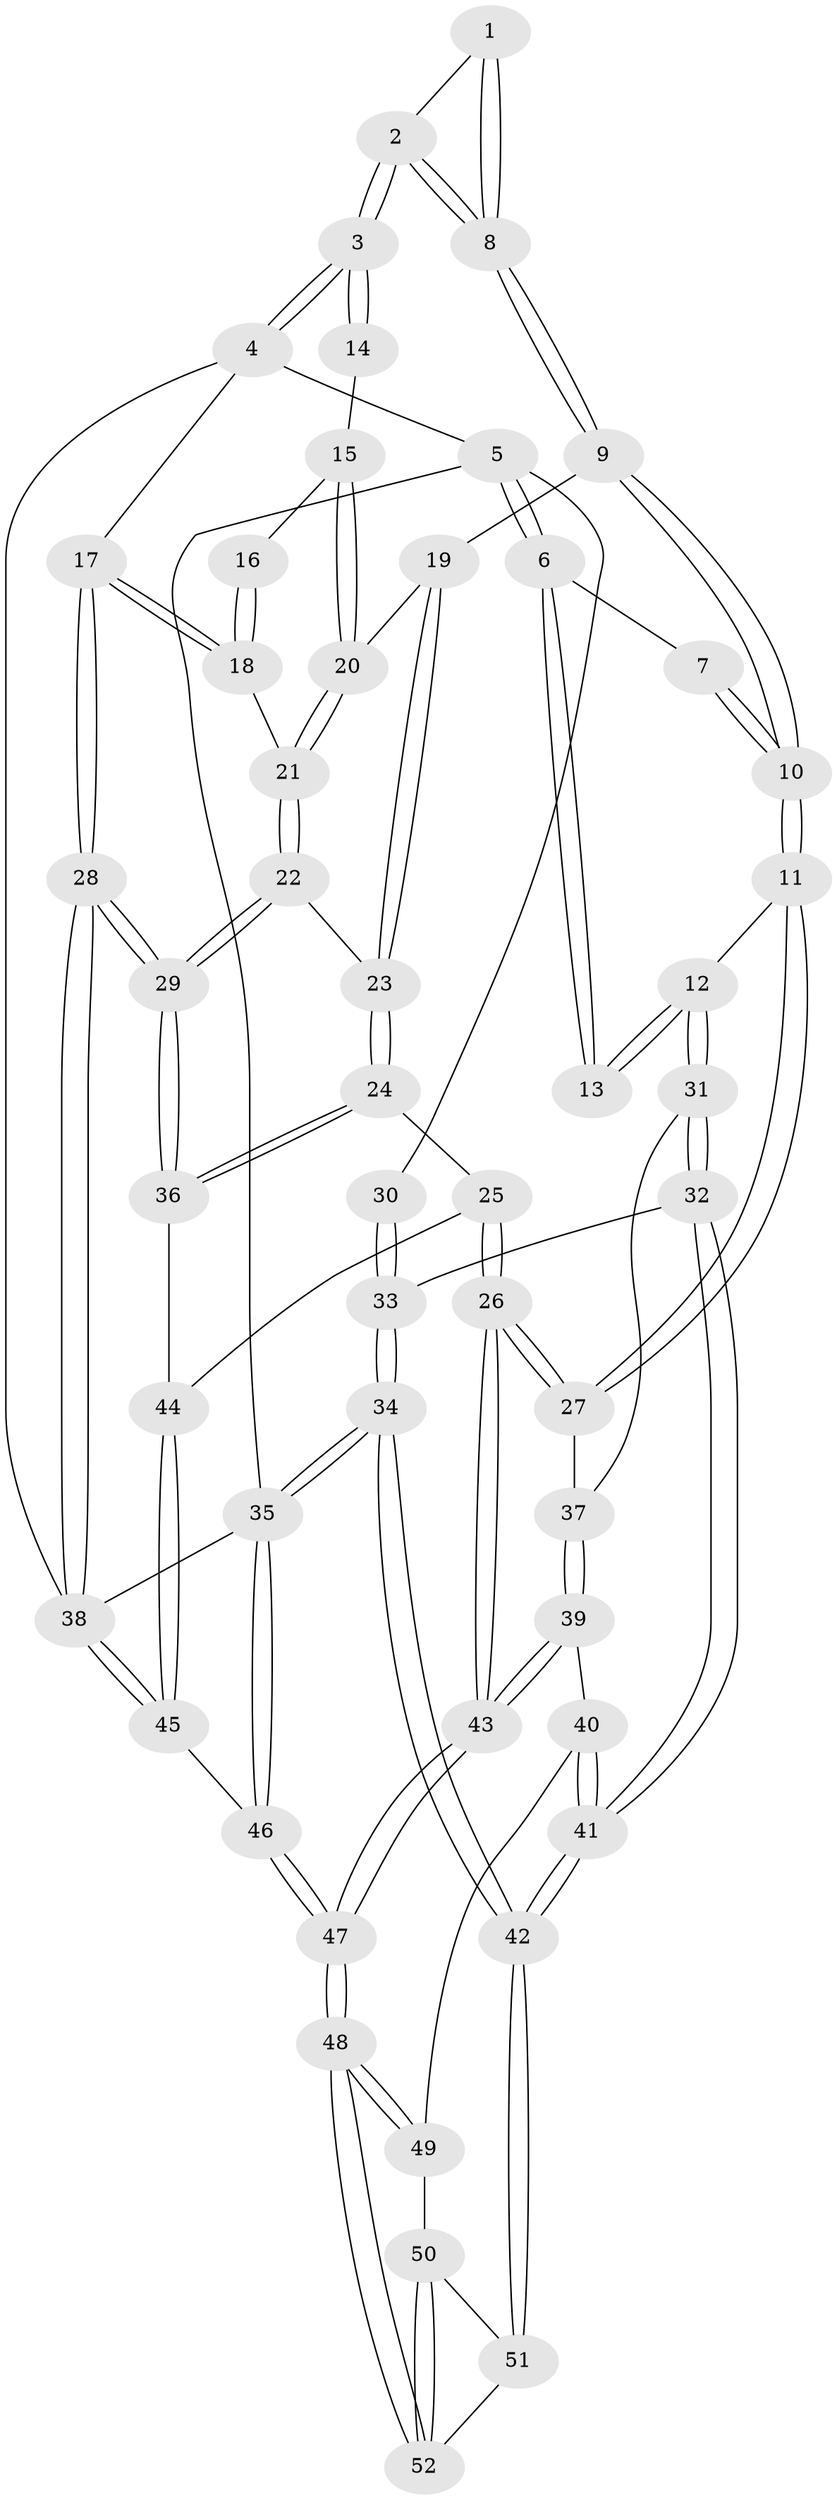 // coarse degree distribution, {3: 0.35, 4: 0.25, 2: 0.05, 7: 0.15, 6: 0.1, 5: 0.05, 1: 0.05}
// Generated by graph-tools (version 1.1) at 2025/04/03/04/25 22:04:37]
// undirected, 52 vertices, 127 edges
graph export_dot {
graph [start="1"]
  node [color=gray90,style=filled];
  1 [pos="+0.5707520456495053+0"];
  2 [pos="+1+0"];
  3 [pos="+1+0"];
  4 [pos="+1+0"];
  5 [pos="+0+0"];
  6 [pos="+0.3903178866230817+0"];
  7 [pos="+0.4896218576332039+0"];
  8 [pos="+0.6686478092759068+0.18979828123311757"];
  9 [pos="+0.6547714202776247+0.22387702520114103"];
  10 [pos="+0.5454557686436186+0.26166935334001434"];
  11 [pos="+0.5081005366558937+0.2901397639722889"];
  12 [pos="+0.3395758044291127+0.2497047649448426"];
  13 [pos="+0.33914815500318596+0.24895021232872916"];
  14 [pos="+1+0"];
  15 [pos="+0.83072223290078+0.22511904667066976"];
  16 [pos="+0.9140797945226802+0.264459522674812"];
  17 [pos="+1+0.23214182757125834"];
  18 [pos="+0.9676678121452607+0.3238553799093688"];
  19 [pos="+0.7137652740172227+0.24789325510442992"];
  20 [pos="+0.8186906154684127+0.22901422291135254"];
  21 [pos="+0.9218580326317697+0.3725062897665639"];
  22 [pos="+0.9147504876538807+0.38281058423972475"];
  23 [pos="+0.8239866075771325+0.40957532112805445"];
  24 [pos="+0.80214868598149+0.4790651944940684"];
  25 [pos="+0.668435453648184+0.5750273772516304"];
  26 [pos="+0.5785907681830195+0.5898102026522508"];
  27 [pos="+0.5425690417604987+0.49508494589008434"];
  28 [pos="+1+0.6860051080644656"];
  29 [pos="+1+0.6111051395503005"];
  30 [pos="+0+0"];
  31 [pos="+0.1302914664074756+0.4602238028007697"];
  32 [pos="+0.12689076008395847+0.46089192723834044"];
  33 [pos="+0+0.39418943849284865"];
  34 [pos="+0+1"];
  35 [pos="+0+1"];
  36 [pos="+0.990746780013858+0.597437129728024"];
  37 [pos="+0.21186131952848922+0.522487012426607"];
  38 [pos="+1+1"];
  39 [pos="+0.2996932331423177+0.6377551871793333"];
  40 [pos="+0.2476044037372956+0.7077416605789993"];
  41 [pos="+0.09906431983253415+0.7366488028669885"];
  42 [pos="+0.018152721230468398+0.879721824861828"];
  43 [pos="+0.533476275862601+0.7028749061853852"];
  44 [pos="+0.8110078235237979+0.6503460314293631"];
  45 [pos="+0.9030945470625228+1"];
  46 [pos="+0.577724912889452+0.9970965993023949"];
  47 [pos="+0.5454715609767643+0.9109225617048275"];
  48 [pos="+0.44703131871177537+0.8800642475733444"];
  49 [pos="+0.24920730418737957+0.7137590731132324"];
  50 [pos="+0.24996457589902116+0.7261109733265109"];
  51 [pos="+0.220357225911722+0.8393625378812234"];
  52 [pos="+0.3163655498261681+0.8472143589996299"];
  1 -- 2;
  1 -- 8;
  1 -- 8;
  2 -- 3;
  2 -- 3;
  2 -- 8;
  2 -- 8;
  3 -- 4;
  3 -- 4;
  3 -- 14;
  3 -- 14;
  4 -- 5;
  4 -- 17;
  4 -- 38;
  5 -- 6;
  5 -- 6;
  5 -- 30;
  5 -- 35;
  6 -- 7;
  6 -- 13;
  6 -- 13;
  7 -- 10;
  7 -- 10;
  8 -- 9;
  8 -- 9;
  9 -- 10;
  9 -- 10;
  9 -- 19;
  10 -- 11;
  10 -- 11;
  11 -- 12;
  11 -- 27;
  11 -- 27;
  12 -- 13;
  12 -- 13;
  12 -- 31;
  12 -- 31;
  14 -- 15;
  15 -- 16;
  15 -- 20;
  15 -- 20;
  16 -- 18;
  16 -- 18;
  17 -- 18;
  17 -- 18;
  17 -- 28;
  17 -- 28;
  18 -- 21;
  19 -- 20;
  19 -- 23;
  19 -- 23;
  20 -- 21;
  20 -- 21;
  21 -- 22;
  21 -- 22;
  22 -- 23;
  22 -- 29;
  22 -- 29;
  23 -- 24;
  23 -- 24;
  24 -- 25;
  24 -- 36;
  24 -- 36;
  25 -- 26;
  25 -- 26;
  25 -- 44;
  26 -- 27;
  26 -- 27;
  26 -- 43;
  26 -- 43;
  27 -- 37;
  28 -- 29;
  28 -- 29;
  28 -- 38;
  28 -- 38;
  29 -- 36;
  29 -- 36;
  30 -- 33;
  30 -- 33;
  31 -- 32;
  31 -- 32;
  31 -- 37;
  32 -- 33;
  32 -- 41;
  32 -- 41;
  33 -- 34;
  33 -- 34;
  34 -- 35;
  34 -- 35;
  34 -- 42;
  34 -- 42;
  35 -- 46;
  35 -- 46;
  35 -- 38;
  36 -- 44;
  37 -- 39;
  37 -- 39;
  38 -- 45;
  38 -- 45;
  39 -- 40;
  39 -- 43;
  39 -- 43;
  40 -- 41;
  40 -- 41;
  40 -- 49;
  41 -- 42;
  41 -- 42;
  42 -- 51;
  42 -- 51;
  43 -- 47;
  43 -- 47;
  44 -- 45;
  44 -- 45;
  45 -- 46;
  46 -- 47;
  46 -- 47;
  47 -- 48;
  47 -- 48;
  48 -- 49;
  48 -- 49;
  48 -- 52;
  48 -- 52;
  49 -- 50;
  50 -- 51;
  50 -- 52;
  50 -- 52;
  51 -- 52;
}
